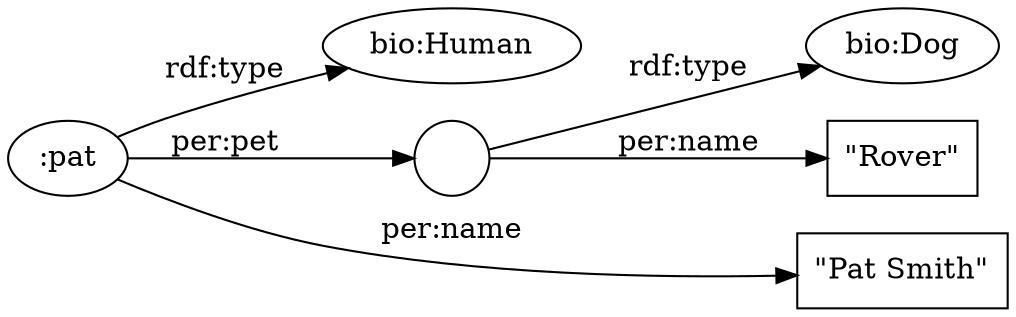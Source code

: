 digraph anon {
  rankdir=LR;
  pat -> "bio:Human" [ label="rdf:type" ];
  rover -> "bio:Dog" [ label="rdf:type" ];
  pat -> "\"Pat Smith\"" [ label="per:name" ];
  rover -> "\"Rover\"" [ label="per:name" ];
  pat -> rover [ label="per:pet" ];
  rover [ label="" ];
  {  rank=same
     "\"Pat Smith\"" [ shape="box" ];
     "\"Rover\""  [ shape="box" ];
  }
  rover [ shape="circle" ];
  pat [ label=":pat" ];
}

